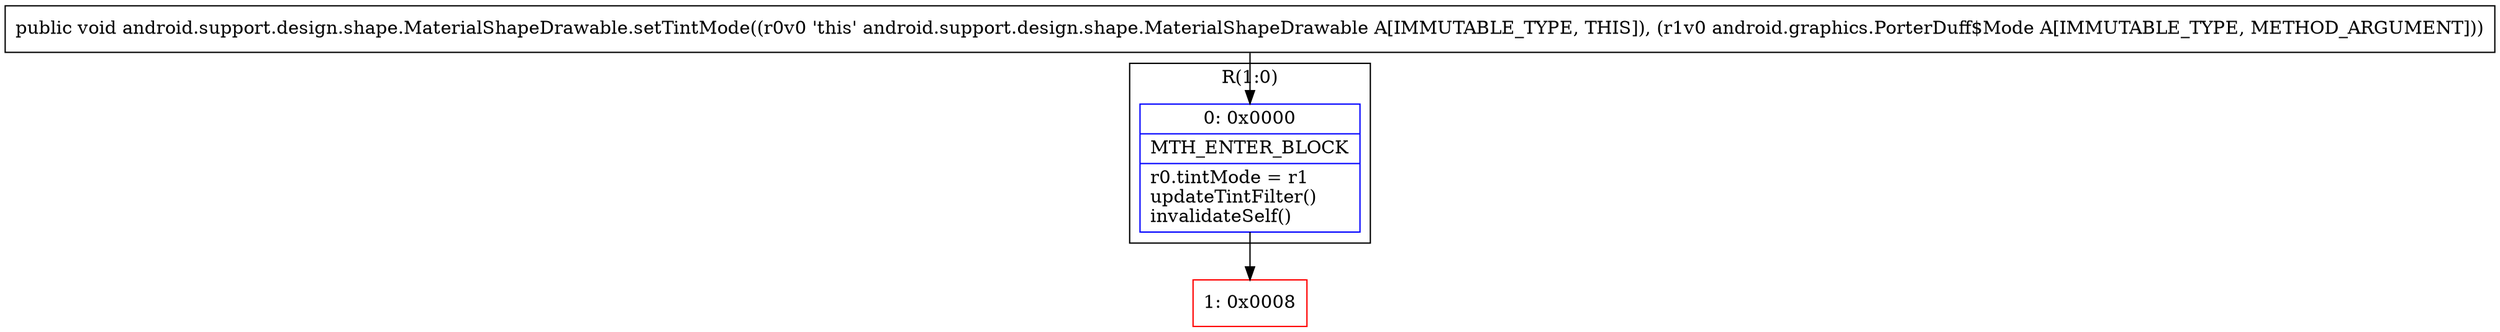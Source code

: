 digraph "CFG forandroid.support.design.shape.MaterialShapeDrawable.setTintMode(Landroid\/graphics\/PorterDuff$Mode;)V" {
subgraph cluster_Region_54469935 {
label = "R(1:0)";
node [shape=record,color=blue];
Node_0 [shape=record,label="{0\:\ 0x0000|MTH_ENTER_BLOCK\l|r0.tintMode = r1\lupdateTintFilter()\linvalidateSelf()\l}"];
}
Node_1 [shape=record,color=red,label="{1\:\ 0x0008}"];
MethodNode[shape=record,label="{public void android.support.design.shape.MaterialShapeDrawable.setTintMode((r0v0 'this' android.support.design.shape.MaterialShapeDrawable A[IMMUTABLE_TYPE, THIS]), (r1v0 android.graphics.PorterDuff$Mode A[IMMUTABLE_TYPE, METHOD_ARGUMENT])) }"];
MethodNode -> Node_0;
Node_0 -> Node_1;
}

